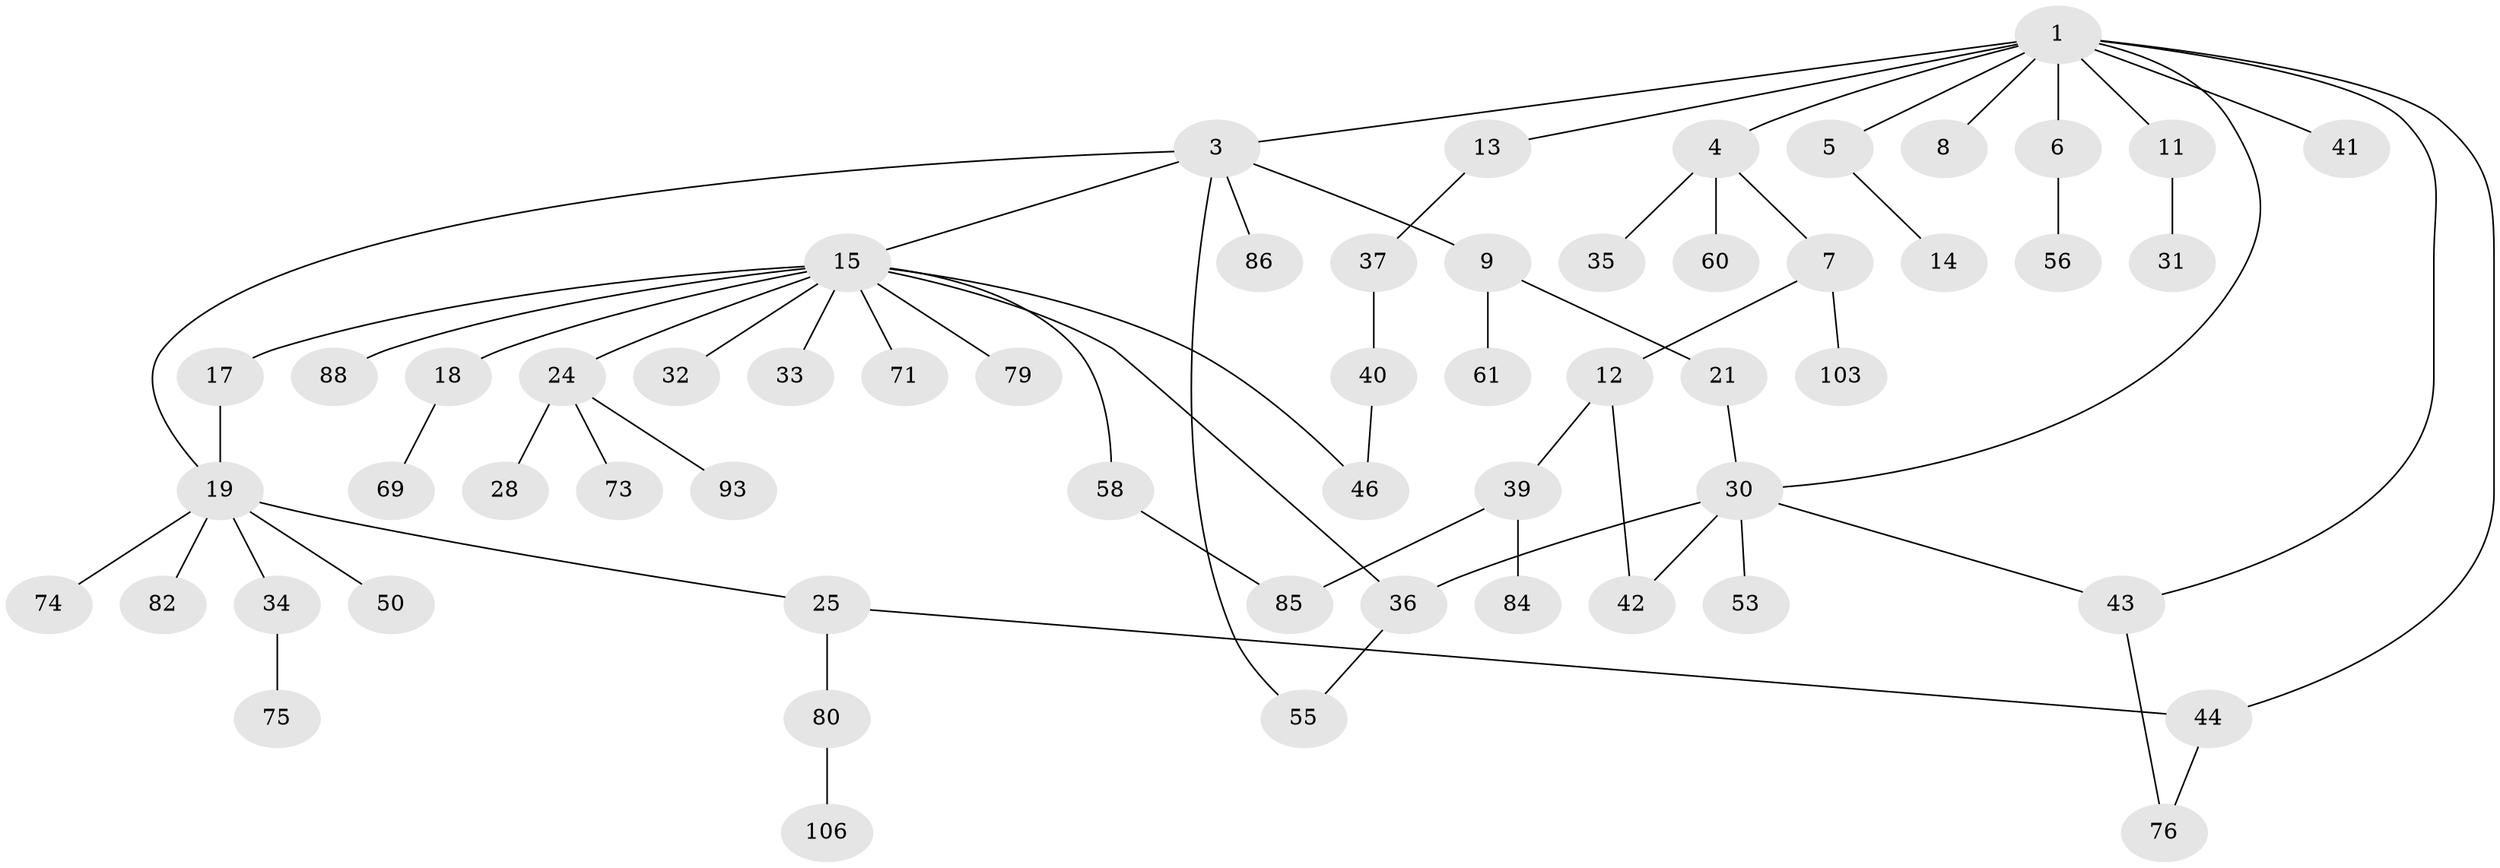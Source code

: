 // original degree distribution, {7: 0.008547008547008548, 6: 0.017094017094017096, 4: 0.06837606837606838, 2: 0.37606837606837606, 3: 0.11965811965811966, 1: 0.37606837606837606, 5: 0.017094017094017096, 9: 0.008547008547008548, 8: 0.008547008547008548}
// Generated by graph-tools (version 1.1) at 2025/13/03/09/25 04:13:33]
// undirected, 58 vertices, 67 edges
graph export_dot {
graph [start="1"]
  node [color=gray90,style=filled];
  1 [super="+2+10"];
  3;
  4;
  5;
  6;
  7;
  8;
  9;
  11;
  12 [super="+51+20"];
  13 [super="+26+83"];
  14;
  15 [super="+115+16+78"];
  17;
  18 [super="+101"];
  19 [super="+27+29+52+45+102"];
  21 [super="+22"];
  24 [super="+47"];
  25 [super="+116"];
  28;
  30 [super="+67+38+70"];
  31;
  32;
  33;
  34;
  35 [super="+107"];
  36 [super="+48+65+89"];
  37 [super="+91"];
  39 [super="+49"];
  40 [super="+104"];
  41 [super="+62+77"];
  42 [super="+98"];
  43 [super="+92"];
  44 [super="+59"];
  46;
  50;
  53 [super="+68"];
  55;
  56;
  58 [super="+90"];
  60;
  61 [super="+117+97"];
  69;
  71 [super="+87"];
  73 [super="+109"];
  74;
  75;
  76 [super="+113"];
  79;
  80 [super="+94"];
  82;
  84;
  85 [super="+108"];
  86;
  88;
  93;
  103;
  106;
  1 -- 4;
  1 -- 5;
  1 -- 11;
  1 -- 13;
  1 -- 30;
  1 -- 3;
  1 -- 6;
  1 -- 8;
  1 -- 41;
  1 -- 43;
  1 -- 44;
  3 -- 9;
  3 -- 15;
  3 -- 19;
  3 -- 55;
  3 -- 86;
  4 -- 7;
  4 -- 35;
  4 -- 60;
  5 -- 14;
  6 -- 56;
  7 -- 12;
  7 -- 103;
  9 -- 21;
  9 -- 61;
  11 -- 31;
  12 -- 39;
  12 -- 42;
  13 -- 37;
  15 -- 32;
  15 -- 33;
  15 -- 36;
  15 -- 71;
  15 -- 46;
  15 -- 17;
  15 -- 18;
  15 -- 24;
  15 -- 58;
  15 -- 88;
  15 -- 79;
  17 -- 19;
  18 -- 69;
  19 -- 25;
  19 -- 50;
  19 -- 74;
  19 -- 34;
  19 -- 82;
  21 -- 30;
  24 -- 28;
  24 -- 93;
  24 -- 73;
  25 -- 44;
  25 -- 80;
  30 -- 36;
  30 -- 53;
  30 -- 42;
  30 -- 43;
  34 -- 75;
  36 -- 55;
  37 -- 40;
  39 -- 85;
  39 -- 84;
  40 -- 46;
  43 -- 76;
  44 -- 76;
  58 -- 85;
  80 -- 106;
}
